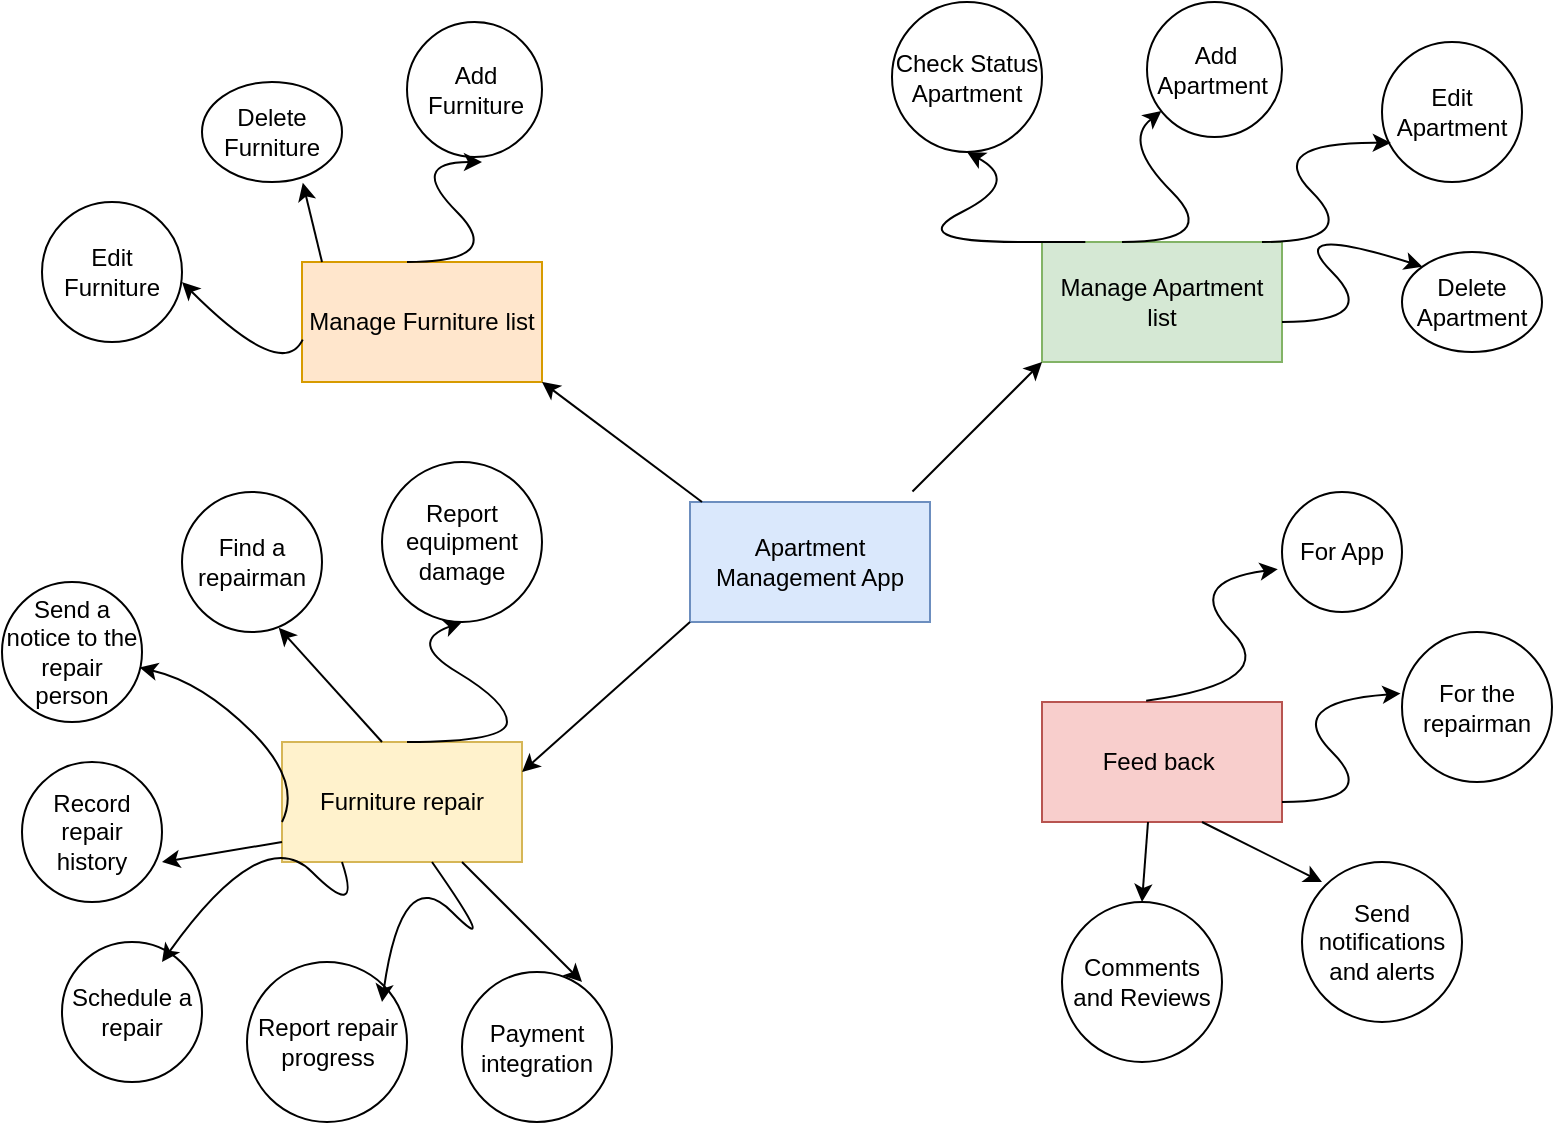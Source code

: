 <mxfile version="21.7.2" type="github">
  <diagram name="Trang-1" id="fliTURb_cvbP52fUOgku">
    <mxGraphModel dx="1221" dy="613" grid="1" gridSize="10" guides="1" tooltips="1" connect="1" arrows="1" fold="1" page="1" pageScale="1" pageWidth="827" pageHeight="1169" math="0" shadow="0">
      <root>
        <mxCell id="0" />
        <mxCell id="1" parent="0" />
        <mxCell id="yqCD-gNZLuBuFUGkV8YD-27" value="Apartment Management App&lt;br&gt;" style="rounded=0;whiteSpace=wrap;html=1;fillColor=#dae8fc;strokeColor=#6c8ebf;" parent="1" vertex="1">
          <mxGeometry x="354" y="260" width="120" height="60" as="geometry" />
        </mxCell>
        <mxCell id="yqCD-gNZLuBuFUGkV8YD-34" style="edgeStyle=orthogonalEdgeStyle;rounded=0;orthogonalLoop=1;jettySize=auto;html=1;exitX=0.5;exitY=1;exitDx=0;exitDy=0;" parent="1" edge="1">
          <mxGeometry relative="1" as="geometry">
            <mxPoint x="400" y="337.5" as="sourcePoint" />
            <mxPoint x="400" y="337.5" as="targetPoint" />
          </mxGeometry>
        </mxCell>
        <mxCell id="yqCD-gNZLuBuFUGkV8YD-59" value="Check Status Apartment" style="ellipse;whiteSpace=wrap;html=1;aspect=fixed;" parent="1" vertex="1">
          <mxGeometry x="455" y="10" width="75" height="75" as="geometry" />
        </mxCell>
        <mxCell id="zpeOi9zmbOthZ1FcBrVs-1" value="Manage Furniture list" style="rounded=0;whiteSpace=wrap;html=1;fillColor=#ffe6cc;strokeColor=#d79b00;" vertex="1" parent="1">
          <mxGeometry x="160" y="140" width="120" height="60" as="geometry" />
        </mxCell>
        <mxCell id="zpeOi9zmbOthZ1FcBrVs-2" value="" style="endArrow=classic;html=1;rounded=0;" edge="1" parent="1">
          <mxGeometry width="50" height="50" relative="1" as="geometry">
            <mxPoint x="360" y="260" as="sourcePoint" />
            <mxPoint x="280" y="200" as="targetPoint" />
          </mxGeometry>
        </mxCell>
        <mxCell id="zpeOi9zmbOthZ1FcBrVs-3" value="Add Furniture" style="ellipse;whiteSpace=wrap;html=1;aspect=fixed;" vertex="1" parent="1">
          <mxGeometry x="212.5" y="20" width="67.5" height="67.5" as="geometry" />
        </mxCell>
        <mxCell id="zpeOi9zmbOthZ1FcBrVs-4" value="Delete Furniture" style="ellipse;whiteSpace=wrap;html=1;" vertex="1" parent="1">
          <mxGeometry x="110" y="50" width="70" height="50" as="geometry" />
        </mxCell>
        <mxCell id="zpeOi9zmbOthZ1FcBrVs-5" value="Edit Furniture" style="ellipse;whiteSpace=wrap;html=1;aspect=fixed;" vertex="1" parent="1">
          <mxGeometry x="30" y="110" width="70" height="70" as="geometry" />
        </mxCell>
        <mxCell id="zpeOi9zmbOthZ1FcBrVs-8" value="" style="curved=1;endArrow=classic;html=1;rounded=0;exitX=0.003;exitY=0.647;exitDx=0;exitDy=0;exitPerimeter=0;" edge="1" parent="1" source="zpeOi9zmbOthZ1FcBrVs-1" target="zpeOi9zmbOthZ1FcBrVs-5">
          <mxGeometry width="50" height="50" relative="1" as="geometry">
            <mxPoint x="100" y="200" as="sourcePoint" />
            <mxPoint x="110" y="150" as="targetPoint" />
            <Array as="points">
              <mxPoint x="150" y="200" />
              <mxPoint x="100" y="150" />
            </Array>
          </mxGeometry>
        </mxCell>
        <mxCell id="zpeOi9zmbOthZ1FcBrVs-10" value="" style="curved=1;endArrow=classic;html=1;rounded=0;" edge="1" parent="1">
          <mxGeometry width="50" height="50" relative="1" as="geometry">
            <mxPoint x="212.5" y="140" as="sourcePoint" />
            <mxPoint x="250" y="90" as="targetPoint" />
            <Array as="points">
              <mxPoint x="262.5" y="140" />
              <mxPoint x="212.5" y="90" />
            </Array>
          </mxGeometry>
        </mxCell>
        <mxCell id="zpeOi9zmbOthZ1FcBrVs-16" value="" style="endArrow=classic;html=1;rounded=0;entryX=0.72;entryY=1.008;entryDx=0;entryDy=0;entryPerimeter=0;" edge="1" parent="1" target="zpeOi9zmbOthZ1FcBrVs-4">
          <mxGeometry width="50" height="50" relative="1" as="geometry">
            <mxPoint x="170" y="140" as="sourcePoint" />
            <mxPoint x="220" y="90" as="targetPoint" />
          </mxGeometry>
        </mxCell>
        <mxCell id="zpeOi9zmbOthZ1FcBrVs-17" value="Manage Apartment list" style="rounded=0;whiteSpace=wrap;html=1;fillColor=#d5e8d4;strokeColor=#82b366;" vertex="1" parent="1">
          <mxGeometry x="530" y="130" width="120" height="60" as="geometry" />
        </mxCell>
        <mxCell id="zpeOi9zmbOthZ1FcBrVs-18" value="Add Apartment&amp;nbsp;" style="ellipse;whiteSpace=wrap;html=1;aspect=fixed;" vertex="1" parent="1">
          <mxGeometry x="582.5" y="10" width="67.5" height="67.5" as="geometry" />
        </mxCell>
        <mxCell id="zpeOi9zmbOthZ1FcBrVs-19" value="Edit Apartment" style="ellipse;whiteSpace=wrap;html=1;aspect=fixed;" vertex="1" parent="1">
          <mxGeometry x="700" y="30" width="70" height="70" as="geometry" />
        </mxCell>
        <mxCell id="zpeOi9zmbOthZ1FcBrVs-20" value="Delete Apartment" style="ellipse;whiteSpace=wrap;html=1;" vertex="1" parent="1">
          <mxGeometry x="710" y="135" width="70" height="50" as="geometry" />
        </mxCell>
        <mxCell id="zpeOi9zmbOthZ1FcBrVs-21" value="" style="curved=1;endArrow=classic;html=1;rounded=0;entryX=0.5;entryY=1;entryDx=0;entryDy=0;" edge="1" parent="1" target="yqCD-gNZLuBuFUGkV8YD-59">
          <mxGeometry width="50" height="50" relative="1" as="geometry">
            <mxPoint x="528.38" y="130" as="sourcePoint" />
            <mxPoint x="474.005" y="84.4" as="targetPoint" />
            <Array as="points">
              <mxPoint x="578.38" y="130" />
              <mxPoint x="460" y="130" />
              <mxPoint x="520" y="100" />
            </Array>
          </mxGeometry>
        </mxCell>
        <mxCell id="zpeOi9zmbOthZ1FcBrVs-22" value="" style="endArrow=classic;html=1;rounded=0;entryX=0;entryY=1;entryDx=0;entryDy=0;exitX=0.927;exitY=-0.087;exitDx=0;exitDy=0;exitPerimeter=0;" edge="1" parent="1" source="yqCD-gNZLuBuFUGkV8YD-27" target="zpeOi9zmbOthZ1FcBrVs-17">
          <mxGeometry width="50" height="50" relative="1" as="geometry">
            <mxPoint x="390" y="260" as="sourcePoint" />
            <mxPoint x="440" y="210" as="targetPoint" />
          </mxGeometry>
        </mxCell>
        <mxCell id="zpeOi9zmbOthZ1FcBrVs-24" value="" style="curved=1;endArrow=classic;html=1;rounded=0;" edge="1" parent="1" target="zpeOi9zmbOthZ1FcBrVs-18">
          <mxGeometry width="50" height="50" relative="1" as="geometry">
            <mxPoint x="570" y="130" as="sourcePoint" />
            <mxPoint x="610" y="80" as="targetPoint" />
            <Array as="points">
              <mxPoint x="620" y="130" />
              <mxPoint x="570" y="80" />
            </Array>
          </mxGeometry>
        </mxCell>
        <mxCell id="zpeOi9zmbOthZ1FcBrVs-25" value="" style="curved=1;endArrow=classic;html=1;rounded=0;entryX=0.063;entryY=0.72;entryDx=0;entryDy=0;entryPerimeter=0;" edge="1" parent="1" target="zpeOi9zmbOthZ1FcBrVs-19">
          <mxGeometry width="50" height="50" relative="1" as="geometry">
            <mxPoint x="640" y="130" as="sourcePoint" />
            <mxPoint x="690" y="80" as="targetPoint" />
            <Array as="points">
              <mxPoint x="690" y="130" />
              <mxPoint x="640" y="80" />
            </Array>
          </mxGeometry>
        </mxCell>
        <mxCell id="zpeOi9zmbOthZ1FcBrVs-26" value="" style="curved=1;endArrow=classic;html=1;rounded=0;entryX=0;entryY=0;entryDx=0;entryDy=0;" edge="1" parent="1" target="zpeOi9zmbOthZ1FcBrVs-20">
          <mxGeometry width="50" height="50" relative="1" as="geometry">
            <mxPoint x="650" y="170" as="sourcePoint" />
            <mxPoint x="700" y="120" as="targetPoint" />
            <Array as="points">
              <mxPoint x="700" y="170" />
              <mxPoint x="650" y="120" />
            </Array>
          </mxGeometry>
        </mxCell>
        <mxCell id="zpeOi9zmbOthZ1FcBrVs-27" value="Furniture repair" style="rounded=0;whiteSpace=wrap;html=1;fillColor=#fff2cc;strokeColor=#d6b656;" vertex="1" parent="1">
          <mxGeometry x="150" y="380" width="120" height="60" as="geometry" />
        </mxCell>
        <mxCell id="zpeOi9zmbOthZ1FcBrVs-28" value="" style="endArrow=classic;html=1;rounded=0;entryX=1;entryY=0.25;entryDx=0;entryDy=0;exitX=0;exitY=1;exitDx=0;exitDy=0;" edge="1" parent="1" source="yqCD-gNZLuBuFUGkV8YD-27" target="zpeOi9zmbOthZ1FcBrVs-27">
          <mxGeometry width="50" height="50" relative="1" as="geometry">
            <mxPoint x="390" y="340" as="sourcePoint" />
            <mxPoint x="440" y="290" as="targetPoint" />
          </mxGeometry>
        </mxCell>
        <mxCell id="zpeOi9zmbOthZ1FcBrVs-29" value="Find a repairman" style="ellipse;whiteSpace=wrap;html=1;aspect=fixed;" vertex="1" parent="1">
          <mxGeometry x="100" y="255" width="70" height="70" as="geometry" />
        </mxCell>
        <mxCell id="zpeOi9zmbOthZ1FcBrVs-30" value="Record repair history" style="ellipse;whiteSpace=wrap;html=1;aspect=fixed;" vertex="1" parent="1">
          <mxGeometry x="20" y="390" width="70" height="70" as="geometry" />
        </mxCell>
        <mxCell id="zpeOi9zmbOthZ1FcBrVs-32" value="Schedule a repair" style="ellipse;whiteSpace=wrap;html=1;aspect=fixed;" vertex="1" parent="1">
          <mxGeometry x="40" y="480" width="70" height="70" as="geometry" />
        </mxCell>
        <mxCell id="zpeOi9zmbOthZ1FcBrVs-33" value="Send a notice to the repair person" style="ellipse;whiteSpace=wrap;html=1;aspect=fixed;" vertex="1" parent="1">
          <mxGeometry x="10" y="300" width="70" height="70" as="geometry" />
        </mxCell>
        <mxCell id="zpeOi9zmbOthZ1FcBrVs-35" value="Payment integration" style="ellipse;whiteSpace=wrap;html=1;aspect=fixed;" vertex="1" parent="1">
          <mxGeometry x="240" y="495" width="75" height="75" as="geometry" />
        </mxCell>
        <mxCell id="zpeOi9zmbOthZ1FcBrVs-36" value="Feed back&amp;nbsp;" style="rounded=0;whiteSpace=wrap;html=1;fillColor=#f8cecc;strokeColor=#b85450;" vertex="1" parent="1">
          <mxGeometry x="530" y="360" width="120" height="60" as="geometry" />
        </mxCell>
        <mxCell id="zpeOi9zmbOthZ1FcBrVs-37" value="Report equipment damage" style="ellipse;whiteSpace=wrap;html=1;aspect=fixed;" vertex="1" parent="1">
          <mxGeometry x="200" y="240" width="80" height="80" as="geometry" />
        </mxCell>
        <mxCell id="zpeOi9zmbOthZ1FcBrVs-38" value="Report repair progress" style="ellipse;whiteSpace=wrap;html=1;aspect=fixed;" vertex="1" parent="1">
          <mxGeometry x="132.5" y="490" width="80" height="80" as="geometry" />
        </mxCell>
        <mxCell id="zpeOi9zmbOthZ1FcBrVs-47" value="" style="curved=1;endArrow=classic;html=1;rounded=0;entryX=0.5;entryY=1;entryDx=0;entryDy=0;" edge="1" parent="1" target="zpeOi9zmbOthZ1FcBrVs-37">
          <mxGeometry width="50" height="50" relative="1" as="geometry">
            <mxPoint x="212.5" y="380" as="sourcePoint" />
            <mxPoint x="262.5" y="330" as="targetPoint" />
            <Array as="points">
              <mxPoint x="262.5" y="380" />
              <mxPoint x="262.5" y="360" />
              <mxPoint x="212.5" y="330" />
            </Array>
          </mxGeometry>
        </mxCell>
        <mxCell id="zpeOi9zmbOthZ1FcBrVs-53" value="" style="endArrow=classic;html=1;rounded=0;entryX=0.691;entryY=0.969;entryDx=0;entryDy=0;entryPerimeter=0;" edge="1" parent="1" target="zpeOi9zmbOthZ1FcBrVs-29">
          <mxGeometry width="50" height="50" relative="1" as="geometry">
            <mxPoint x="200" y="380" as="sourcePoint" />
            <mxPoint x="140" y="330" as="targetPoint" />
          </mxGeometry>
        </mxCell>
        <mxCell id="zpeOi9zmbOthZ1FcBrVs-56" value="" style="curved=1;endArrow=classic;html=1;rounded=0;entryX=0.983;entryY=0.611;entryDx=0;entryDy=0;entryPerimeter=0;" edge="1" parent="1" target="zpeOi9zmbOthZ1FcBrVs-33">
          <mxGeometry width="50" height="50" relative="1" as="geometry">
            <mxPoint x="150" y="420" as="sourcePoint" />
            <mxPoint x="160" y="350" as="targetPoint" />
            <Array as="points">
              <mxPoint x="160" y="400" />
              <mxPoint x="110" y="350" />
            </Array>
          </mxGeometry>
        </mxCell>
        <mxCell id="zpeOi9zmbOthZ1FcBrVs-57" value="" style="endArrow=classic;html=1;rounded=0;" edge="1" parent="1">
          <mxGeometry width="50" height="50" relative="1" as="geometry">
            <mxPoint x="150" y="430" as="sourcePoint" />
            <mxPoint x="90" y="440" as="targetPoint" />
          </mxGeometry>
        </mxCell>
        <mxCell id="zpeOi9zmbOthZ1FcBrVs-58" value="" style="curved=1;endArrow=classic;html=1;rounded=0;" edge="1" parent="1">
          <mxGeometry width="50" height="50" relative="1" as="geometry">
            <mxPoint x="180" y="440" as="sourcePoint" />
            <mxPoint x="90" y="490" as="targetPoint" />
            <Array as="points">
              <mxPoint x="190" y="470" />
              <mxPoint x="140" y="420" />
            </Array>
          </mxGeometry>
        </mxCell>
        <mxCell id="zpeOi9zmbOthZ1FcBrVs-62" value="" style="curved=1;endArrow=classic;html=1;rounded=0;" edge="1" parent="1">
          <mxGeometry width="50" height="50" relative="1" as="geometry">
            <mxPoint x="225" y="440" as="sourcePoint" />
            <mxPoint x="200" y="510" as="targetPoint" />
            <Array as="points">
              <mxPoint x="260" y="490" />
              <mxPoint x="210" y="440" />
            </Array>
          </mxGeometry>
        </mxCell>
        <mxCell id="zpeOi9zmbOthZ1FcBrVs-65" value="" style="endArrow=classic;html=1;rounded=0;" edge="1" parent="1">
          <mxGeometry width="50" height="50" relative="1" as="geometry">
            <mxPoint x="240" y="440" as="sourcePoint" />
            <mxPoint x="300" y="500" as="targetPoint" />
          </mxGeometry>
        </mxCell>
        <mxCell id="zpeOi9zmbOthZ1FcBrVs-66" value="For App" style="ellipse;whiteSpace=wrap;html=1;aspect=fixed;" vertex="1" parent="1">
          <mxGeometry x="650" y="255" width="60" height="60" as="geometry" />
        </mxCell>
        <mxCell id="zpeOi9zmbOthZ1FcBrVs-68" value="For the repairman" style="ellipse;whiteSpace=wrap;html=1;aspect=fixed;" vertex="1" parent="1">
          <mxGeometry x="710" y="325" width="75" height="75" as="geometry" />
        </mxCell>
        <mxCell id="zpeOi9zmbOthZ1FcBrVs-69" value="Send notifications and alerts" style="ellipse;whiteSpace=wrap;html=1;aspect=fixed;" vertex="1" parent="1">
          <mxGeometry x="660" y="440" width="80" height="80" as="geometry" />
        </mxCell>
        <mxCell id="zpeOi9zmbOthZ1FcBrVs-70" value="Comments and Reviews" style="ellipse;whiteSpace=wrap;html=1;aspect=fixed;" vertex="1" parent="1">
          <mxGeometry x="540" y="460" width="80" height="80" as="geometry" />
        </mxCell>
        <mxCell id="zpeOi9zmbOthZ1FcBrVs-71" value="" style="curved=1;endArrow=classic;html=1;rounded=0;exitX=0.434;exitY=-0.011;exitDx=0;exitDy=0;exitPerimeter=0;entryX=-0.035;entryY=0.643;entryDx=0;entryDy=0;entryPerimeter=0;" edge="1" parent="1" source="zpeOi9zmbOthZ1FcBrVs-36" target="zpeOi9zmbOthZ1FcBrVs-66">
          <mxGeometry width="50" height="50" relative="1" as="geometry">
            <mxPoint x="600" y="350" as="sourcePoint" />
            <mxPoint x="650" y="300" as="targetPoint" />
            <Array as="points">
              <mxPoint x="650" y="350" />
              <mxPoint x="600" y="300" />
            </Array>
          </mxGeometry>
        </mxCell>
        <mxCell id="zpeOi9zmbOthZ1FcBrVs-72" value="" style="curved=1;endArrow=classic;html=1;rounded=0;entryX=-0.01;entryY=0.41;entryDx=0;entryDy=0;entryPerimeter=0;" edge="1" parent="1" target="zpeOi9zmbOthZ1FcBrVs-68">
          <mxGeometry width="50" height="50" relative="1" as="geometry">
            <mxPoint x="650" y="410" as="sourcePoint" />
            <mxPoint x="700" y="360" as="targetPoint" />
            <Array as="points">
              <mxPoint x="700" y="410" />
              <mxPoint x="650" y="360" />
            </Array>
          </mxGeometry>
        </mxCell>
        <mxCell id="zpeOi9zmbOthZ1FcBrVs-75" value="" style="endArrow=classic;html=1;rounded=0;" edge="1" parent="1">
          <mxGeometry width="50" height="50" relative="1" as="geometry">
            <mxPoint x="610" y="420" as="sourcePoint" />
            <mxPoint x="670" y="450" as="targetPoint" />
          </mxGeometry>
        </mxCell>
        <mxCell id="zpeOi9zmbOthZ1FcBrVs-77" value="" style="endArrow=classic;html=1;rounded=0;entryX=0.5;entryY=0;entryDx=0;entryDy=0;" edge="1" parent="1" target="zpeOi9zmbOthZ1FcBrVs-70">
          <mxGeometry width="50" height="50" relative="1" as="geometry">
            <mxPoint x="583" y="420" as="sourcePoint" />
            <mxPoint x="582.5" y="470" as="targetPoint" />
          </mxGeometry>
        </mxCell>
      </root>
    </mxGraphModel>
  </diagram>
</mxfile>
